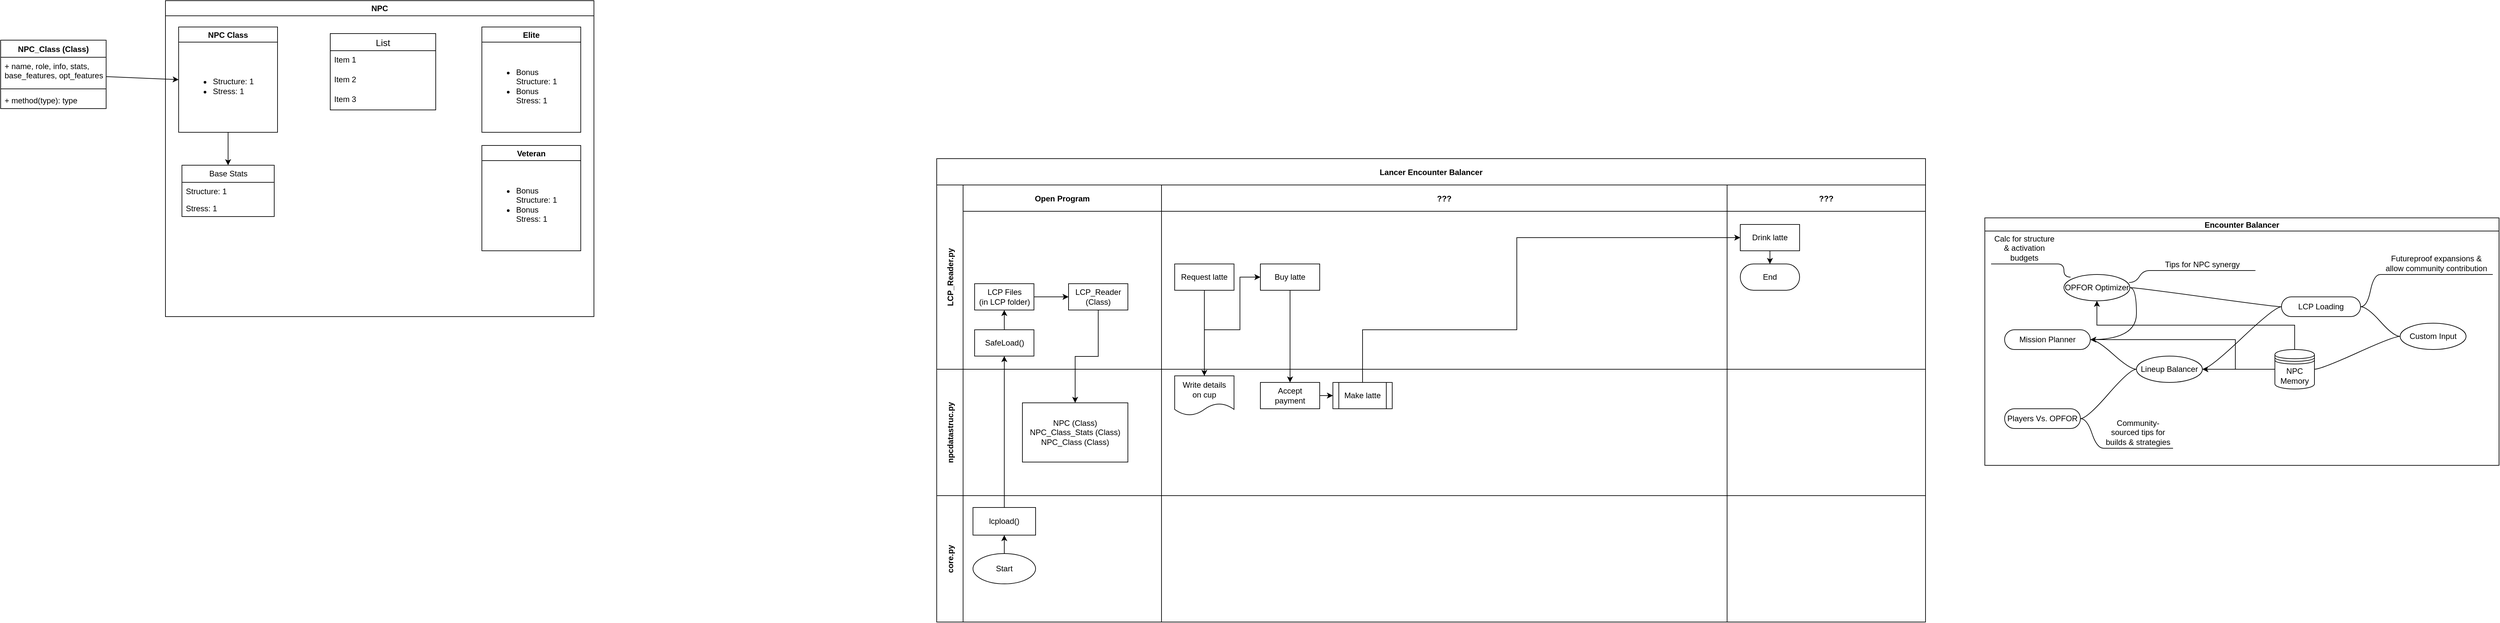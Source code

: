 <mxfile>
    <diagram id="kgpKYQtTHZ0yAKxKKP6v" name="Page-1">
        <mxGraphModel dx="3086" dy="1004" grid="1" gridSize="10" guides="1" tooltips="1" connect="1" arrows="1" fold="1" page="0" pageScale="1" pageWidth="850" pageHeight="1100" math="0" shadow="0">
            <root>
                <mxCell id="0"/>
                <mxCell id="1" parent="0"/>
                <mxCell id="3nuBFxr9cyL0pnOWT2aG-1" value="Lancer Encounter Balancer" style="shape=table;childLayout=tableLayout;startSize=40;collapsible=0;recursiveResize=0;expand=0;fillColor=none;fontStyle=1;movable=1;resizable=1;rotatable=1;deletable=1;editable=1;locked=0;connectable=1;swimlaneLine=1;" parent="1" vertex="1">
                    <mxGeometry x="-400" y="70" width="1500" height="704" as="geometry"/>
                </mxCell>
                <mxCell id="3nuBFxr9cyL0pnOWT2aG-3" value="LCP_Reader.py" style="shape=tableRow;horizontal=0;swimlaneHead=0;swimlaneBody=0;top=0;left=0;bottom=0;right=0;fillColor=none;points=[[0,0.5],[1,0.5]];portConstraint=eastwest;startSize=40;collapsible=0;recursiveResize=0;expand=0;fontStyle=1;" parent="3nuBFxr9cyL0pnOWT2aG-1" vertex="1">
                    <mxGeometry y="40" width="1500" height="280" as="geometry"/>
                </mxCell>
                <mxCell id="3nuBFxr9cyL0pnOWT2aG-4" value="Open Program" style="swimlane;swimlaneHead=0;swimlaneBody=0;connectable=0;fillColor=none;startSize=40;collapsible=0;recursiveResize=0;expand=0;fontStyle=1;" parent="3nuBFxr9cyL0pnOWT2aG-3" vertex="1">
                    <mxGeometry x="40" width="301" height="280" as="geometry">
                        <mxRectangle width="301" height="280" as="alternateBounds"/>
                    </mxGeometry>
                </mxCell>
                <mxCell id="1lE7GIozRxNQ1V0Ag_0a-18" value="" style="edgeStyle=orthogonalEdgeStyle;rounded=0;orthogonalLoop=1;jettySize=auto;html=1;" parent="3nuBFxr9cyL0pnOWT2aG-4" source="3nuBFxr9cyL0pnOWT2aG-7" target="1lE7GIozRxNQ1V0Ag_0a-17" edge="1">
                    <mxGeometry relative="1" as="geometry"/>
                </mxCell>
                <mxCell id="3nuBFxr9cyL0pnOWT2aG-7" value="SafeLoad()" style="rounded=0;whiteSpace=wrap;html=1;" parent="3nuBFxr9cyL0pnOWT2aG-4" vertex="1">
                    <mxGeometry x="17.5" y="220" width="90" height="40" as="geometry"/>
                </mxCell>
                <mxCell id="1lE7GIozRxNQ1V0Ag_0a-22" value="" style="edgeStyle=orthogonalEdgeStyle;rounded=0;orthogonalLoop=1;jettySize=auto;html=1;" parent="3nuBFxr9cyL0pnOWT2aG-4" source="1lE7GIozRxNQ1V0Ag_0a-17" target="1lE7GIozRxNQ1V0Ag_0a-21" edge="1">
                    <mxGeometry relative="1" as="geometry"/>
                </mxCell>
                <mxCell id="1lE7GIozRxNQ1V0Ag_0a-17" value="&lt;div&gt;LCP Files&lt;/div&gt;&lt;div&gt;(in LCP folder)&lt;br&gt;&lt;/div&gt;" style="rounded=0;whiteSpace=wrap;html=1;" parent="3nuBFxr9cyL0pnOWT2aG-4" vertex="1">
                    <mxGeometry x="17.5" y="150" width="90" height="40" as="geometry"/>
                </mxCell>
                <mxCell id="1lE7GIozRxNQ1V0Ag_0a-21" value="&lt;div&gt;LCP_Reader&lt;/div&gt;&lt;div&gt;(Class)&lt;br&gt;&lt;/div&gt;" style="rounded=0;whiteSpace=wrap;html=1;" parent="3nuBFxr9cyL0pnOWT2aG-4" vertex="1">
                    <mxGeometry x="160" y="150" width="90" height="40" as="geometry"/>
                </mxCell>
                <mxCell id="3nuBFxr9cyL0pnOWT2aG-8" value="???" style="swimlane;swimlaneHead=0;swimlaneBody=0;connectable=0;fillColor=none;startSize=40;collapsible=0;recursiveResize=0;expand=0;fontStyle=1;" parent="3nuBFxr9cyL0pnOWT2aG-3" vertex="1">
                    <mxGeometry x="341" width="858" height="280" as="geometry">
                        <mxRectangle width="858" height="280" as="alternateBounds"/>
                    </mxGeometry>
                </mxCell>
                <mxCell id="3nuBFxr9cyL0pnOWT2aG-9" value="Request latte" style="rounded=0;whiteSpace=wrap;html=1;" parent="3nuBFxr9cyL0pnOWT2aG-8" vertex="1">
                    <mxGeometry x="20" y="120" width="90" height="40" as="geometry"/>
                </mxCell>
                <mxCell id="3nuBFxr9cyL0pnOWT2aG-10" value="Buy latte" style="rounded=0;whiteSpace=wrap;html=1;" parent="3nuBFxr9cyL0pnOWT2aG-8" vertex="1">
                    <mxGeometry x="150" y="120" width="90" height="40" as="geometry"/>
                </mxCell>
                <mxCell id="3nuBFxr9cyL0pnOWT2aG-11" value="???" style="swimlane;swimlaneHead=0;swimlaneBody=0;connectable=0;fillColor=none;startSize=40;collapsible=0;recursiveResize=0;expand=0;fontStyle=1;" parent="3nuBFxr9cyL0pnOWT2aG-3" vertex="1">
                    <mxGeometry x="1199" width="301" height="280" as="geometry">
                        <mxRectangle width="301" height="280" as="alternateBounds"/>
                    </mxGeometry>
                </mxCell>
                <mxCell id="3nuBFxr9cyL0pnOWT2aG-12" style="edgeStyle=orthogonalEdgeStyle;rounded=0;orthogonalLoop=1;jettySize=auto;html=1;" parent="3nuBFxr9cyL0pnOWT2aG-11" source="3nuBFxr9cyL0pnOWT2aG-13" target="3nuBFxr9cyL0pnOWT2aG-14" edge="1">
                    <mxGeometry relative="1" as="geometry"/>
                </mxCell>
                <mxCell id="3nuBFxr9cyL0pnOWT2aG-13" value="Drink latte" style="rounded=0;whiteSpace=wrap;html=1;" parent="3nuBFxr9cyL0pnOWT2aG-11" vertex="1">
                    <mxGeometry x="20" y="60" width="90" height="40" as="geometry"/>
                </mxCell>
                <mxCell id="3nuBFxr9cyL0pnOWT2aG-14" value="End" style="rounded=1;whiteSpace=wrap;html=1;arcSize=50;" parent="3nuBFxr9cyL0pnOWT2aG-11" vertex="1">
                    <mxGeometry x="20" y="120" width="90" height="40" as="geometry"/>
                </mxCell>
                <mxCell id="3nuBFxr9cyL0pnOWT2aG-25" value="" style="edgeStyle=orthogonalEdgeStyle;rounded=0;orthogonalLoop=1;jettySize=auto;html=1;" parent="3nuBFxr9cyL0pnOWT2aG-1" source="3nuBFxr9cyL0pnOWT2aG-9" target="3nuBFxr9cyL0pnOWT2aG-21" edge="1">
                    <mxGeometry relative="1" as="geometry"/>
                </mxCell>
                <mxCell id="3nuBFxr9cyL0pnOWT2aG-26" value="" style="edgeStyle=orthogonalEdgeStyle;rounded=0;orthogonalLoop=1;jettySize=auto;html=1;" parent="3nuBFxr9cyL0pnOWT2aG-1" source="3nuBFxr9cyL0pnOWT2aG-21" target="3nuBFxr9cyL0pnOWT2aG-10" edge="1">
                    <mxGeometry relative="1" as="geometry">
                        <Array as="points">
                            <mxPoint x="406" y="260"/>
                            <mxPoint x="460" y="260"/>
                            <mxPoint x="460" y="180"/>
                        </Array>
                    </mxGeometry>
                </mxCell>
                <mxCell id="3nuBFxr9cyL0pnOWT2aG-27" value="" style="edgeStyle=orthogonalEdgeStyle;rounded=0;orthogonalLoop=1;jettySize=auto;html=1;" parent="3nuBFxr9cyL0pnOWT2aG-1" source="3nuBFxr9cyL0pnOWT2aG-10" target="3nuBFxr9cyL0pnOWT2aG-20" edge="1">
                    <mxGeometry relative="1" as="geometry"/>
                </mxCell>
                <mxCell id="3nuBFxr9cyL0pnOWT2aG-28" style="edgeStyle=orthogonalEdgeStyle;rounded=0;orthogonalLoop=1;jettySize=auto;html=1;" parent="3nuBFxr9cyL0pnOWT2aG-1" source="3nuBFxr9cyL0pnOWT2aG-22" target="3nuBFxr9cyL0pnOWT2aG-13" edge="1">
                    <mxGeometry relative="1" as="geometry">
                        <Array as="points">
                            <mxPoint x="646" y="260"/>
                            <mxPoint x="880" y="260"/>
                            <mxPoint x="880" y="120"/>
                        </Array>
                    </mxGeometry>
                </mxCell>
                <mxCell id="3nuBFxr9cyL0pnOWT2aG-15" value="npcdatastruc.py" style="shape=tableRow;horizontal=0;swimlaneHead=0;swimlaneBody=0;top=0;left=0;bottom=0;right=0;fillColor=none;points=[[0,0.5],[1,0.5]];portConstraint=eastwest;startSize=40;collapsible=0;recursiveResize=0;expand=0;fontStyle=1;" parent="3nuBFxr9cyL0pnOWT2aG-1" vertex="1">
                    <mxGeometry y="320" width="1500" height="192" as="geometry"/>
                </mxCell>
                <mxCell id="3nuBFxr9cyL0pnOWT2aG-16" value="" style="swimlane;swimlaneHead=0;swimlaneBody=0;connectable=0;fillColor=none;startSize=0;collapsible=0;recursiveResize=0;expand=0;fontStyle=1;" parent="3nuBFxr9cyL0pnOWT2aG-15" vertex="1">
                    <mxGeometry x="40" width="301" height="192" as="geometry">
                        <mxRectangle width="301" height="192" as="alternateBounds"/>
                    </mxGeometry>
                </mxCell>
                <mxCell id="1lE7GIozRxNQ1V0Ag_0a-23" value="&lt;div&gt;NPC (Class)&lt;/div&gt;&lt;div&gt;NPC_Class_Stats (Class)&lt;/div&gt;&lt;div&gt;NPC_Class (Class)&lt;br&gt;&lt;/div&gt;" style="rounded=0;whiteSpace=wrap;html=1;" parent="3nuBFxr9cyL0pnOWT2aG-16" vertex="1">
                    <mxGeometry x="90" y="51" width="160" height="90" as="geometry"/>
                </mxCell>
                <mxCell id="3nuBFxr9cyL0pnOWT2aG-18" value="" style="swimlane;swimlaneHead=0;swimlaneBody=0;connectable=0;fillColor=none;startSize=0;collapsible=0;recursiveResize=0;expand=0;fontStyle=1;strokeColor=default;" parent="3nuBFxr9cyL0pnOWT2aG-15" vertex="1">
                    <mxGeometry x="341" width="858" height="192" as="geometry">
                        <mxRectangle width="858" height="192" as="alternateBounds"/>
                    </mxGeometry>
                </mxCell>
                <mxCell id="3nuBFxr9cyL0pnOWT2aG-19" value="" style="edgeStyle=orthogonalEdgeStyle;rounded=0;orthogonalLoop=1;jettySize=auto;html=1;" parent="3nuBFxr9cyL0pnOWT2aG-18" source="3nuBFxr9cyL0pnOWT2aG-20" target="3nuBFxr9cyL0pnOWT2aG-22" edge="1">
                    <mxGeometry relative="1" as="geometry"/>
                </mxCell>
                <mxCell id="3nuBFxr9cyL0pnOWT2aG-20" value="Accept&lt;br&gt;payment" style="rounded=0;whiteSpace=wrap;html=1;" parent="3nuBFxr9cyL0pnOWT2aG-18" vertex="1">
                    <mxGeometry x="150" y="20" width="90" height="40" as="geometry"/>
                </mxCell>
                <mxCell id="3nuBFxr9cyL0pnOWT2aG-21" value="Write details&lt;br&gt;on cup" style="shape=document;whiteSpace=wrap;html=1;boundedLbl=1;" parent="3nuBFxr9cyL0pnOWT2aG-18" vertex="1">
                    <mxGeometry x="20" y="10" width="90" height="60" as="geometry"/>
                </mxCell>
                <mxCell id="3nuBFxr9cyL0pnOWT2aG-22" value="Make latte" style="shape=process;whiteSpace=wrap;html=1;backgroundOutline=1;" parent="3nuBFxr9cyL0pnOWT2aG-18" vertex="1">
                    <mxGeometry x="260" y="20" width="90" height="40" as="geometry"/>
                </mxCell>
                <mxCell id="3nuBFxr9cyL0pnOWT2aG-23" value="" style="swimlane;swimlaneHead=0;swimlaneBody=0;connectable=0;fillColor=none;startSize=0;collapsible=0;recursiveResize=0;expand=0;fontStyle=1;" parent="3nuBFxr9cyL0pnOWT2aG-15" vertex="1">
                    <mxGeometry x="1199" width="301" height="192" as="geometry">
                        <mxRectangle width="301" height="192" as="alternateBounds"/>
                    </mxGeometry>
                </mxCell>
                <mxCell id="1lE7GIozRxNQ1V0Ag_0a-4" value="core.py" style="shape=tableRow;horizontal=0;swimlaneHead=0;swimlaneBody=0;top=0;left=0;bottom=0;right=0;fillColor=none;points=[[0,0.5],[1,0.5]];portConstraint=eastwest;startSize=40;collapsible=0;recursiveResize=0;expand=0;fontStyle=1;" parent="3nuBFxr9cyL0pnOWT2aG-1" vertex="1">
                    <mxGeometry y="512" width="1500" height="192" as="geometry"/>
                </mxCell>
                <mxCell id="1lE7GIozRxNQ1V0Ag_0a-5" style="swimlane;swimlaneHead=0;swimlaneBody=0;connectable=0;fillColor=none;startSize=0;collapsible=0;recursiveResize=0;expand=0;fontStyle=1;" parent="1lE7GIozRxNQ1V0Ag_0a-4" vertex="1">
                    <mxGeometry x="40" width="301" height="192" as="geometry">
                        <mxRectangle width="301" height="192" as="alternateBounds"/>
                    </mxGeometry>
                </mxCell>
                <mxCell id="1lE7GIozRxNQ1V0Ag_0a-14" value="" style="edgeStyle=orthogonalEdgeStyle;rounded=0;orthogonalLoop=1;jettySize=auto;html=1;entryX=0.5;entryY=1;entryDx=0;entryDy=0;" parent="1lE7GIozRxNQ1V0Ag_0a-5" source="1lE7GIozRxNQ1V0Ag_0a-12" target="1lE7GIozRxNQ1V0Ag_0a-13" edge="1">
                    <mxGeometry relative="1" as="geometry"/>
                </mxCell>
                <mxCell id="1lE7GIozRxNQ1V0Ag_0a-12" value="Start" style="ellipse;whiteSpace=wrap;html=1;strokeColor=default;" parent="1lE7GIozRxNQ1V0Ag_0a-5" vertex="1">
                    <mxGeometry x="15" y="88" width="95" height="46" as="geometry"/>
                </mxCell>
                <mxCell id="1lE7GIozRxNQ1V0Ag_0a-13" value="lcpload()" style="rounded=0;whiteSpace=wrap;html=1;strokeColor=default;" parent="1lE7GIozRxNQ1V0Ag_0a-5" vertex="1">
                    <mxGeometry x="15" y="18" width="95" height="42" as="geometry"/>
                </mxCell>
                <mxCell id="1lE7GIozRxNQ1V0Ag_0a-6" style="swimlane;swimlaneHead=0;swimlaneBody=0;connectable=0;fillColor=none;startSize=0;collapsible=0;recursiveResize=0;expand=0;fontStyle=1;strokeColor=default;" parent="1lE7GIozRxNQ1V0Ag_0a-4" vertex="1">
                    <mxGeometry x="341" width="858" height="192" as="geometry">
                        <mxRectangle width="858" height="192" as="alternateBounds"/>
                    </mxGeometry>
                </mxCell>
                <mxCell id="1lE7GIozRxNQ1V0Ag_0a-7" style="swimlane;swimlaneHead=0;swimlaneBody=0;connectable=0;fillColor=none;startSize=0;collapsible=0;recursiveResize=0;expand=0;fontStyle=1;" parent="1lE7GIozRxNQ1V0Ag_0a-4" vertex="1">
                    <mxGeometry x="1199" width="301" height="192" as="geometry">
                        <mxRectangle width="301" height="192" as="alternateBounds"/>
                    </mxGeometry>
                </mxCell>
                <mxCell id="1lE7GIozRxNQ1V0Ag_0a-16" value="" style="edgeStyle=orthogonalEdgeStyle;rounded=0;orthogonalLoop=1;jettySize=auto;html=1;entryX=0.5;entryY=1;entryDx=0;entryDy=0;" parent="3nuBFxr9cyL0pnOWT2aG-1" source="1lE7GIozRxNQ1V0Ag_0a-13" target="3nuBFxr9cyL0pnOWT2aG-7" edge="1">
                    <mxGeometry relative="1" as="geometry">
                        <mxPoint x="102.5" y="459" as="targetPoint"/>
                    </mxGeometry>
                </mxCell>
                <mxCell id="1lE7GIozRxNQ1V0Ag_0a-24" value="" style="edgeStyle=orthogonalEdgeStyle;rounded=0;orthogonalLoop=1;jettySize=auto;html=1;" parent="3nuBFxr9cyL0pnOWT2aG-1" source="1lE7GIozRxNQ1V0Ag_0a-21" target="1lE7GIozRxNQ1V0Ag_0a-23" edge="1">
                    <mxGeometry relative="1" as="geometry"/>
                </mxCell>
                <mxCell id="15" style="edgeStyle=none;html=1;entryX=0;entryY=0.5;entryDx=0;entryDy=0;" parent="1" source="1lE7GIozRxNQ1V0Ag_0a-25" target="5" edge="1">
                    <mxGeometry relative="1" as="geometry"/>
                </mxCell>
                <mxCell id="1lE7GIozRxNQ1V0Ag_0a-25" value="NPC_Class (Class)" style="swimlane;fontStyle=1;align=center;verticalAlign=top;childLayout=stackLayout;horizontal=1;startSize=26;horizontalStack=0;resizeParent=1;resizeParentMax=0;resizeLast=0;collapsible=1;marginBottom=0;strokeColor=default;" parent="1" vertex="1">
                    <mxGeometry x="-1820" y="-110" width="160" height="104" as="geometry">
                        <mxRectangle x="-750" y="130" width="150" height="30" as="alternateBounds"/>
                    </mxGeometry>
                </mxCell>
                <mxCell id="1lE7GIozRxNQ1V0Ag_0a-26" value="+ name, role, info, stats,&#xA;base_features, opt_features" style="text;strokeColor=none;fillColor=none;align=left;verticalAlign=top;spacingLeft=4;spacingRight=4;overflow=hidden;rotatable=0;points=[[0,0.5],[1,0.5]];portConstraint=eastwest;" parent="1lE7GIozRxNQ1V0Ag_0a-25" vertex="1">
                    <mxGeometry y="26" width="160" height="44" as="geometry"/>
                </mxCell>
                <mxCell id="1lE7GIozRxNQ1V0Ag_0a-27" value="" style="line;strokeWidth=1;fillColor=none;align=left;verticalAlign=middle;spacingTop=-1;spacingLeft=3;spacingRight=3;rotatable=0;labelPosition=right;points=[];portConstraint=eastwest;strokeColor=inherit;" parent="1lE7GIozRxNQ1V0Ag_0a-25" vertex="1">
                    <mxGeometry y="70" width="160" height="8" as="geometry"/>
                </mxCell>
                <mxCell id="1lE7GIozRxNQ1V0Ag_0a-28" value="+ method(type): type" style="text;strokeColor=none;fillColor=none;align=left;verticalAlign=top;spacingLeft=4;spacingRight=4;overflow=hidden;rotatable=0;points=[[0,0.5],[1,0.5]];portConstraint=eastwest;" parent="1lE7GIozRxNQ1V0Ag_0a-25" vertex="1">
                    <mxGeometry y="78" width="160" height="26" as="geometry"/>
                </mxCell>
                <mxCell id="1lE7GIozRxNQ1V0Ag_0a-31" value="Encounter Balancer" style="swimlane;startSize=20;horizontal=1;containerType=tree;strokeColor=default;" parent="1" vertex="1">
                    <mxGeometry x="1190" y="160" width="780" height="376" as="geometry"/>
                </mxCell>
                <mxCell id="1lE7GIozRxNQ1V0Ag_0a-71" style="edgeStyle=entityRelationEdgeStyle;rounded=0;orthogonalLoop=1;jettySize=auto;html=1;startArrow=none;endArrow=none;segment=10;curved=1;sourcePerimeterSpacing=0;targetPerimeterSpacing=0;" parent="1lE7GIozRxNQ1V0Ag_0a-31" source="1lE7GIozRxNQ1V0Ag_0a-36" target="1lE7GIozRxNQ1V0Ag_0a-70" edge="1">
                    <mxGeometry relative="1" as="geometry"/>
                </mxCell>
                <mxCell id="1lE7GIozRxNQ1V0Ag_0a-36" value="Custom Input" style="ellipse;whiteSpace=wrap;html=1;align=center;treeFolding=1;treeMoving=1;newEdgeStyle={&quot;edgeStyle&quot;:&quot;entityRelationEdgeStyle&quot;,&quot;startArrow&quot;:&quot;none&quot;,&quot;endArrow&quot;:&quot;none&quot;,&quot;segment&quot;:10,&quot;curved&quot;:1,&quot;sourcePerimeterSpacing&quot;:0,&quot;targetPerimeterSpacing&quot;:0};strokeColor=default;" parent="1lE7GIozRxNQ1V0Ag_0a-31" vertex="1">
                    <mxGeometry x="630" y="160" width="100" height="40" as="geometry"/>
                </mxCell>
                <mxCell id="1lE7GIozRxNQ1V0Ag_0a-47" value="LCP Loading" style="whiteSpace=wrap;html=1;rounded=1;arcSize=50;align=center;verticalAlign=middle;strokeWidth=1;autosize=1;spacing=4;treeFolding=1;treeMoving=1;newEdgeStyle={&quot;edgeStyle&quot;:&quot;entityRelationEdgeStyle&quot;,&quot;startArrow&quot;:&quot;none&quot;,&quot;endArrow&quot;:&quot;none&quot;,&quot;segment&quot;:10,&quot;curved&quot;:1,&quot;sourcePerimeterSpacing&quot;:0,&quot;targetPerimeterSpacing&quot;:0};strokeColor=default;" parent="1lE7GIozRxNQ1V0Ag_0a-31" vertex="1">
                    <mxGeometry x="450" y="120" width="120" height="30" as="geometry"/>
                </mxCell>
                <mxCell id="1lE7GIozRxNQ1V0Ag_0a-48" value="" style="edgeStyle=entityRelationEdgeStyle;startArrow=none;endArrow=none;segment=10;curved=1;sourcePerimeterSpacing=0;targetPerimeterSpacing=0;rounded=0;" parent="1lE7GIozRxNQ1V0Ag_0a-31" source="1lE7GIozRxNQ1V0Ag_0a-36" target="1lE7GIozRxNQ1V0Ag_0a-47" edge="1">
                    <mxGeometry relative="1" as="geometry">
                        <mxPoint x="510" y="35" as="sourcePoint"/>
                    </mxGeometry>
                </mxCell>
                <mxCell id="1lE7GIozRxNQ1V0Ag_0a-63" style="edgeStyle=entityRelationEdgeStyle;rounded=0;orthogonalLoop=1;jettySize=auto;html=1;startArrow=none;endArrow=none;segment=10;curved=1;sourcePerimeterSpacing=0;targetPerimeterSpacing=0;exitX=1;exitY=0.5;exitDx=0;exitDy=0;" parent="1lE7GIozRxNQ1V0Ag_0a-31" source="1lE7GIozRxNQ1V0Ag_0a-49" target="1lE7GIozRxNQ1V0Ag_0a-47" edge="1">
                    <mxGeometry relative="1" as="geometry"/>
                </mxCell>
                <mxCell id="1lE7GIozRxNQ1V0Ag_0a-49" value="OPFOR Optimizer" style="ellipse;whiteSpace=wrap;html=1;align=center;newEdgeStyle={&quot;edgeStyle&quot;:&quot;entityRelationEdgeStyle&quot;,&quot;startArrow&quot;:&quot;none&quot;,&quot;endArrow&quot;:&quot;none&quot;,&quot;segment&quot;:10,&quot;curved&quot;:1,&quot;sourcePerimeterSpacing&quot;:0,&quot;targetPerimeterSpacing&quot;:0};treeFolding=1;treeMoving=1;strokeColor=default;" parent="1lE7GIozRxNQ1V0Ag_0a-31" vertex="1">
                    <mxGeometry x="120" y="86" width="100" height="40" as="geometry"/>
                </mxCell>
                <mxCell id="1lE7GIozRxNQ1V0Ag_0a-62" style="edgeStyle=entityRelationEdgeStyle;rounded=0;orthogonalLoop=1;jettySize=auto;html=1;startArrow=none;endArrow=none;segment=10;curved=1;sourcePerimeterSpacing=0;targetPerimeterSpacing=0;exitX=1;exitY=0.5;exitDx=0;exitDy=0;" parent="1lE7GIozRxNQ1V0Ag_0a-31" source="1lE7GIozRxNQ1V0Ag_0a-50" target="1lE7GIozRxNQ1V0Ag_0a-47" edge="1">
                    <mxGeometry relative="1" as="geometry"/>
                </mxCell>
                <mxCell id="1lE7GIozRxNQ1V0Ag_0a-50" value="Lineup Balancer" style="ellipse;whiteSpace=wrap;html=1;align=center;newEdgeStyle={&quot;edgeStyle&quot;:&quot;entityRelationEdgeStyle&quot;,&quot;startArrow&quot;:&quot;none&quot;,&quot;endArrow&quot;:&quot;none&quot;,&quot;segment&quot;:10,&quot;curved&quot;:1,&quot;sourcePerimeterSpacing&quot;:0,&quot;targetPerimeterSpacing&quot;:0};treeFolding=1;treeMoving=1;strokeColor=default;" parent="1lE7GIozRxNQ1V0Ag_0a-31" vertex="1">
                    <mxGeometry x="230" y="210" width="100" height="40" as="geometry"/>
                </mxCell>
                <mxCell id="1lE7GIozRxNQ1V0Ag_0a-51" value="&lt;div&gt;Tips for NPC synergy&lt;/div&gt;" style="whiteSpace=wrap;html=1;shape=partialRectangle;top=0;left=0;bottom=1;right=0;points=[[0,1],[1,1]];fillColor=none;align=center;verticalAlign=bottom;routingCenterY=0.5;snapToPoint=1;recursiveResize=0;autosize=1;treeFolding=1;treeMoving=1;newEdgeStyle={&quot;edgeStyle&quot;:&quot;entityRelationEdgeStyle&quot;,&quot;startArrow&quot;:&quot;none&quot;,&quot;endArrow&quot;:&quot;none&quot;,&quot;segment&quot;:10,&quot;curved&quot;:1,&quot;sourcePerimeterSpacing&quot;:0,&quot;targetPerimeterSpacing&quot;:0};strokeColor=default;" parent="1lE7GIozRxNQ1V0Ag_0a-31" vertex="1">
                    <mxGeometry x="250" y="50" width="160" height="30" as="geometry"/>
                </mxCell>
                <mxCell id="1lE7GIozRxNQ1V0Ag_0a-52" value="" style="edgeStyle=entityRelationEdgeStyle;startArrow=none;endArrow=none;segment=10;curved=1;sourcePerimeterSpacing=0;targetPerimeterSpacing=0;rounded=0;exitX=0.989;exitY=0.304;exitDx=0;exitDy=0;exitPerimeter=0;" parent="1lE7GIozRxNQ1V0Ag_0a-31" source="1lE7GIozRxNQ1V0Ag_0a-49" target="1lE7GIozRxNQ1V0Ag_0a-51" edge="1">
                    <mxGeometry relative="1" as="geometry">
                        <mxPoint x="300" y="170" as="sourcePoint"/>
                    </mxGeometry>
                </mxCell>
                <mxCell id="1lE7GIozRxNQ1V0Ag_0a-53" value="Calc for structure &amp;amp; activation budgets" style="whiteSpace=wrap;html=1;shape=partialRectangle;top=0;left=0;bottom=1;right=0;points=[[0,1],[1,1]];fillColor=none;align=center;verticalAlign=bottom;routingCenterY=0.5;snapToPoint=1;recursiveResize=0;autosize=1;treeFolding=1;treeMoving=1;newEdgeStyle={&quot;edgeStyle&quot;:&quot;entityRelationEdgeStyle&quot;,&quot;startArrow&quot;:&quot;none&quot;,&quot;endArrow&quot;:&quot;none&quot;,&quot;segment&quot;:10,&quot;curved&quot;:1,&quot;sourcePerimeterSpacing&quot;:0,&quot;targetPerimeterSpacing&quot;:0};strokeColor=default;" parent="1lE7GIozRxNQ1V0Ag_0a-31" vertex="1">
                    <mxGeometry x="10" y="40" width="100" height="30" as="geometry"/>
                </mxCell>
                <mxCell id="1lE7GIozRxNQ1V0Ag_0a-54" value="" style="edgeStyle=entityRelationEdgeStyle;startArrow=none;endArrow=none;segment=10;curved=1;sourcePerimeterSpacing=0;targetPerimeterSpacing=0;rounded=0;exitX=0.1;exitY=0.1;exitDx=0;exitDy=0;exitPerimeter=0;" parent="1lE7GIozRxNQ1V0Ag_0a-31" source="1lE7GIozRxNQ1V0Ag_0a-49" target="1lE7GIozRxNQ1V0Ag_0a-53" edge="1">
                    <mxGeometry relative="1" as="geometry">
                        <mxPoint x="250" y="190" as="sourcePoint"/>
                    </mxGeometry>
                </mxCell>
                <mxCell id="1lE7GIozRxNQ1V0Ag_0a-57" value="Players Vs. OPFOR" style="whiteSpace=wrap;html=1;rounded=1;arcSize=50;align=center;verticalAlign=middle;strokeWidth=1;autosize=1;spacing=4;treeFolding=1;treeMoving=1;newEdgeStyle={&quot;edgeStyle&quot;:&quot;entityRelationEdgeStyle&quot;,&quot;startArrow&quot;:&quot;none&quot;,&quot;endArrow&quot;:&quot;none&quot;,&quot;segment&quot;:10,&quot;curved&quot;:1,&quot;sourcePerimeterSpacing&quot;:0,&quot;targetPerimeterSpacing&quot;:0};strokeColor=default;" parent="1lE7GIozRxNQ1V0Ag_0a-31" vertex="1">
                    <mxGeometry x="30" y="290" width="115" height="30" as="geometry"/>
                </mxCell>
                <mxCell id="1lE7GIozRxNQ1V0Ag_0a-58" value="" style="edgeStyle=entityRelationEdgeStyle;startArrow=none;endArrow=none;segment=10;curved=1;sourcePerimeterSpacing=0;targetPerimeterSpacing=0;rounded=0;exitX=0;exitY=0.5;exitDx=0;exitDy=0;" parent="1lE7GIozRxNQ1V0Ag_0a-31" source="1lE7GIozRxNQ1V0Ag_0a-50" target="1lE7GIozRxNQ1V0Ag_0a-57" edge="1">
                    <mxGeometry relative="1" as="geometry">
                        <mxPoint x="150" y="200" as="sourcePoint"/>
                    </mxGeometry>
                </mxCell>
                <mxCell id="1lE7GIozRxNQ1V0Ag_0a-59" value="Futureproof expansions &amp;amp; allow community contribution" style="whiteSpace=wrap;html=1;shape=partialRectangle;top=0;left=0;bottom=1;right=0;points=[[0,1],[1,1]];fillColor=none;align=center;verticalAlign=bottom;routingCenterY=0.5;snapToPoint=1;recursiveResize=0;autosize=1;treeFolding=1;treeMoving=1;newEdgeStyle={&quot;edgeStyle&quot;:&quot;entityRelationEdgeStyle&quot;,&quot;startArrow&quot;:&quot;none&quot;,&quot;endArrow&quot;:&quot;none&quot;,&quot;segment&quot;:10,&quot;curved&quot;:1,&quot;sourcePerimeterSpacing&quot;:0,&quot;targetPerimeterSpacing&quot;:0};strokeColor=default;" parent="1lE7GIozRxNQ1V0Ag_0a-31" vertex="1">
                    <mxGeometry x="600" y="56" width="170" height="30" as="geometry"/>
                </mxCell>
                <mxCell id="1lE7GIozRxNQ1V0Ag_0a-60" value="" style="edgeStyle=entityRelationEdgeStyle;startArrow=none;endArrow=none;segment=10;curved=1;sourcePerimeterSpacing=0;targetPerimeterSpacing=0;rounded=0;" parent="1lE7GIozRxNQ1V0Ag_0a-31" source="1lE7GIozRxNQ1V0Ag_0a-47" target="1lE7GIozRxNQ1V0Ag_0a-59" edge="1">
                    <mxGeometry relative="1" as="geometry">
                        <mxPoint x="370" y="210" as="sourcePoint"/>
                    </mxGeometry>
                </mxCell>
                <mxCell id="1lE7GIozRxNQ1V0Ag_0a-64" value="Community-sourced tips for builds &amp;amp; strategies" style="whiteSpace=wrap;html=1;shape=partialRectangle;top=0;left=0;bottom=1;right=0;points=[[0,1],[1,1]];fillColor=none;align=center;verticalAlign=bottom;routingCenterY=0.5;snapToPoint=1;recursiveResize=0;autosize=1;treeFolding=1;treeMoving=1;newEdgeStyle={&quot;edgeStyle&quot;:&quot;entityRelationEdgeStyle&quot;,&quot;startArrow&quot;:&quot;none&quot;,&quot;endArrow&quot;:&quot;none&quot;,&quot;segment&quot;:10,&quot;curved&quot;:1,&quot;sourcePerimeterSpacing&quot;:0,&quot;targetPerimeterSpacing&quot;:0};strokeColor=default;" parent="1lE7GIozRxNQ1V0Ag_0a-31" vertex="1">
                    <mxGeometry x="180" y="320" width="105" height="30" as="geometry"/>
                </mxCell>
                <mxCell id="1lE7GIozRxNQ1V0Ag_0a-65" value="" style="edgeStyle=entityRelationEdgeStyle;startArrow=none;endArrow=none;segment=10;curved=1;sourcePerimeterSpacing=0;targetPerimeterSpacing=0;rounded=0;" parent="1lE7GIozRxNQ1V0Ag_0a-31" source="1lE7GIozRxNQ1V0Ag_0a-57" target="1lE7GIozRxNQ1V0Ag_0a-64" edge="1">
                    <mxGeometry relative="1" as="geometry">
                        <mxPoint x="145" y="370" as="sourcePoint"/>
                    </mxGeometry>
                </mxCell>
                <mxCell id="1lE7GIozRxNQ1V0Ag_0a-68" style="edgeStyle=entityRelationEdgeStyle;rounded=0;orthogonalLoop=1;jettySize=auto;html=1;startArrow=none;endArrow=none;segment=10;curved=1;sourcePerimeterSpacing=0;targetPerimeterSpacing=0;exitX=1;exitY=0.5;exitDx=0;exitDy=0;" parent="1lE7GIozRxNQ1V0Ag_0a-31" source="1lE7GIozRxNQ1V0Ag_0a-66" target="1lE7GIozRxNQ1V0Ag_0a-50" edge="1">
                    <mxGeometry relative="1" as="geometry"/>
                </mxCell>
                <mxCell id="1lE7GIozRxNQ1V0Ag_0a-66" value="&lt;div&gt;Mission Planner&lt;/div&gt;" style="whiteSpace=wrap;html=1;rounded=1;arcSize=50;align=center;verticalAlign=middle;strokeWidth=1;autosize=1;spacing=4;treeFolding=1;treeMoving=1;newEdgeStyle={&quot;edgeStyle&quot;:&quot;entityRelationEdgeStyle&quot;,&quot;startArrow&quot;:&quot;none&quot;,&quot;endArrow&quot;:&quot;none&quot;,&quot;segment&quot;:10,&quot;curved&quot;:1,&quot;sourcePerimeterSpacing&quot;:0,&quot;targetPerimeterSpacing&quot;:0};strokeColor=default;" parent="1lE7GIozRxNQ1V0Ag_0a-31" vertex="1">
                    <mxGeometry x="30" y="170" width="130" height="30" as="geometry"/>
                </mxCell>
                <mxCell id="1lE7GIozRxNQ1V0Ag_0a-67" value="" style="edgeStyle=entityRelationEdgeStyle;startArrow=none;endArrow=none;segment=10;curved=1;sourcePerimeterSpacing=0;targetPerimeterSpacing=0;rounded=0;" parent="1lE7GIozRxNQ1V0Ag_0a-31" source="1lE7GIozRxNQ1V0Ag_0a-49" target="1lE7GIozRxNQ1V0Ag_0a-66" edge="1">
                    <mxGeometry relative="1" as="geometry">
                        <mxPoint x="170" y="200" as="sourcePoint"/>
                    </mxGeometry>
                </mxCell>
                <mxCell id="1lE7GIozRxNQ1V0Ag_0a-74" style="edgeStyle=orthogonalEdgeStyle;rounded=0;orthogonalLoop=1;jettySize=auto;html=1;exitX=0;exitY=0.5;exitDx=0;exitDy=0;" parent="1lE7GIozRxNQ1V0Ag_0a-31" source="1lE7GIozRxNQ1V0Ag_0a-70" target="1lE7GIozRxNQ1V0Ag_0a-50" edge="1">
                    <mxGeometry relative="1" as="geometry"/>
                </mxCell>
                <mxCell id="1lE7GIozRxNQ1V0Ag_0a-75" style="edgeStyle=orthogonalEdgeStyle;rounded=0;orthogonalLoop=1;jettySize=auto;html=1;exitX=0;exitY=0.5;exitDx=0;exitDy=0;" parent="1lE7GIozRxNQ1V0Ag_0a-31" source="1lE7GIozRxNQ1V0Ag_0a-70" target="1lE7GIozRxNQ1V0Ag_0a-66" edge="1">
                    <mxGeometry relative="1" as="geometry">
                        <Array as="points">
                            <mxPoint x="380" y="230"/>
                            <mxPoint x="380" y="185"/>
                        </Array>
                    </mxGeometry>
                </mxCell>
                <mxCell id="1lE7GIozRxNQ1V0Ag_0a-76" style="edgeStyle=orthogonalEdgeStyle;rounded=0;orthogonalLoop=1;jettySize=auto;html=1;exitX=0.5;exitY=0;exitDx=0;exitDy=0;" parent="1lE7GIozRxNQ1V0Ag_0a-31" source="1lE7GIozRxNQ1V0Ag_0a-70" target="1lE7GIozRxNQ1V0Ag_0a-49" edge="1">
                    <mxGeometry relative="1" as="geometry"/>
                </mxCell>
                <mxCell id="1lE7GIozRxNQ1V0Ag_0a-70" value="NPC Memory" style="shape=datastore;whiteSpace=wrap;html=1;strokeColor=default;" parent="1lE7GIozRxNQ1V0Ag_0a-31" vertex="1">
                    <mxGeometry x="440" y="200" width="60" height="60" as="geometry"/>
                </mxCell>
                <mxCell id="9" value="NPC" style="swimlane;whiteSpace=wrap;html=1;" parent="1" vertex="1">
                    <mxGeometry x="-1570" y="-170" width="650" height="480" as="geometry"/>
                </mxCell>
                <mxCell id="14" value="" style="edgeStyle=none;html=1;entryX=0.5;entryY=0;entryDx=0;entryDy=0;" parent="9" source="5" target="10" edge="1">
                    <mxGeometry relative="1" as="geometry"/>
                </mxCell>
                <mxCell id="5" value="NPC Class" style="swimlane;strokeColor=default;" parent="9" vertex="1">
                    <mxGeometry x="20" y="40" width="150" height="160" as="geometry">
                        <mxRectangle x="-1450" y="120" width="100" height="30" as="alternateBounds"/>
                    </mxGeometry>
                </mxCell>
                <mxCell id="6" value="&lt;div align=&quot;left&quot;&gt;&lt;ul&gt;&lt;li&gt;Structure: 1&lt;br&gt;&lt;/li&gt;&lt;li&gt;Stress: 1&lt;br&gt;&lt;/li&gt;&lt;/ul&gt;&lt;/div&gt;" style="text;strokeColor=none;fillColor=none;html=1;whiteSpace=wrap;verticalAlign=middle;overflow=hidden;align=left;" parent="5" vertex="1">
                    <mxGeometry x="10" y="40" width="110" height="100" as="geometry"/>
                </mxCell>
                <mxCell id="1lE7GIozRxNQ1V0Ag_0a-29" value="Elite" style="swimlane;strokeColor=default;" parent="9" vertex="1">
                    <mxGeometry x="480" y="40" width="150" height="160" as="geometry">
                        <mxRectangle x="-1450" y="120" width="100" height="30" as="alternateBounds"/>
                    </mxGeometry>
                </mxCell>
                <mxCell id="2" value="&lt;div&gt;&lt;ul&gt;&lt;li&gt;&lt;div align=&quot;left&quot;&gt;Bonus Structure: 1&lt;br&gt;&lt;/div&gt;&lt;/li&gt;&lt;li&gt;Bonus Stress: 1&lt;br&gt;&lt;/li&gt;&lt;/ul&gt;&lt;/div&gt;" style="text;strokeColor=none;fillColor=none;html=1;whiteSpace=wrap;verticalAlign=middle;overflow=hidden;align=left;" parent="1lE7GIozRxNQ1V0Ag_0a-29" vertex="1">
                    <mxGeometry x="10" y="40" width="110" height="100" as="geometry"/>
                </mxCell>
                <mxCell id="3" value="Veteran" style="swimlane;strokeColor=default;" parent="9" vertex="1">
                    <mxGeometry x="480" y="220" width="150" height="160" as="geometry">
                        <mxRectangle x="-1450" y="120" width="100" height="30" as="alternateBounds"/>
                    </mxGeometry>
                </mxCell>
                <mxCell id="4" value="&lt;div align=&quot;left&quot;&gt;&lt;ul&gt;&lt;li&gt;Bonus Structure: 1&lt;br&gt;&lt;/li&gt;&lt;li&gt;Bonus Stress: 1&lt;br&gt;&lt;/li&gt;&lt;/ul&gt;&lt;/div&gt;" style="text;strokeColor=none;fillColor=none;html=1;whiteSpace=wrap;verticalAlign=middle;overflow=hidden;align=left;" parent="3" vertex="1">
                    <mxGeometry x="10" y="40" width="110" height="100" as="geometry"/>
                </mxCell>
                <mxCell id="10" value="Base Stats" style="swimlane;fontStyle=0;childLayout=stackLayout;horizontal=1;startSize=26;fillColor=none;horizontalStack=0;resizeParent=1;resizeParentMax=0;resizeLast=0;collapsible=1;marginBottom=0;html=1;" parent="9" vertex="1">
                    <mxGeometry x="25" y="250" width="140" height="78" as="geometry"/>
                </mxCell>
                <mxCell id="11" value="Structure: 1" style="text;strokeColor=none;fillColor=none;align=left;verticalAlign=top;spacingLeft=4;spacingRight=4;overflow=hidden;rotatable=0;points=[[0,0.5],[1,0.5]];portConstraint=eastwest;whiteSpace=wrap;html=1;" parent="10" vertex="1">
                    <mxGeometry y="26" width="140" height="26" as="geometry"/>
                </mxCell>
                <mxCell id="12" value="Stress: 1" style="text;strokeColor=none;fillColor=none;align=left;verticalAlign=top;spacingLeft=4;spacingRight=4;overflow=hidden;rotatable=0;points=[[0,0.5],[1,0.5]];portConstraint=eastwest;whiteSpace=wrap;html=1;" parent="10" vertex="1">
                    <mxGeometry y="52" width="140" height="26" as="geometry"/>
                </mxCell>
                <mxCell id="16" value="List" style="swimlane;fontStyle=0;childLayout=stackLayout;horizontal=1;startSize=26;horizontalStack=0;resizeParent=1;resizeParentMax=0;resizeLast=0;collapsible=1;marginBottom=0;align=center;fontSize=14;" vertex="1" parent="9">
                    <mxGeometry x="250" y="50" width="160" height="116" as="geometry"/>
                </mxCell>
                <mxCell id="17" value="Item 1" style="text;strokeColor=none;fillColor=none;spacingLeft=4;spacingRight=4;overflow=hidden;rotatable=0;points=[[0,0.5],[1,0.5]];portConstraint=eastwest;fontSize=12;" vertex="1" parent="16">
                    <mxGeometry y="26" width="160" height="30" as="geometry"/>
                </mxCell>
                <mxCell id="18" value="Item 2" style="text;strokeColor=none;fillColor=none;spacingLeft=4;spacingRight=4;overflow=hidden;rotatable=0;points=[[0,0.5],[1,0.5]];portConstraint=eastwest;fontSize=12;" vertex="1" parent="16">
                    <mxGeometry y="56" width="160" height="30" as="geometry"/>
                </mxCell>
                <mxCell id="19" value="Item 3" style="text;strokeColor=none;fillColor=none;spacingLeft=4;spacingRight=4;overflow=hidden;rotatable=0;points=[[0,0.5],[1,0.5]];portConstraint=eastwest;fontSize=12;" vertex="1" parent="16">
                    <mxGeometry y="86" width="160" height="30" as="geometry"/>
                </mxCell>
            </root>
        </mxGraphModel>
    </diagram>
</mxfile>